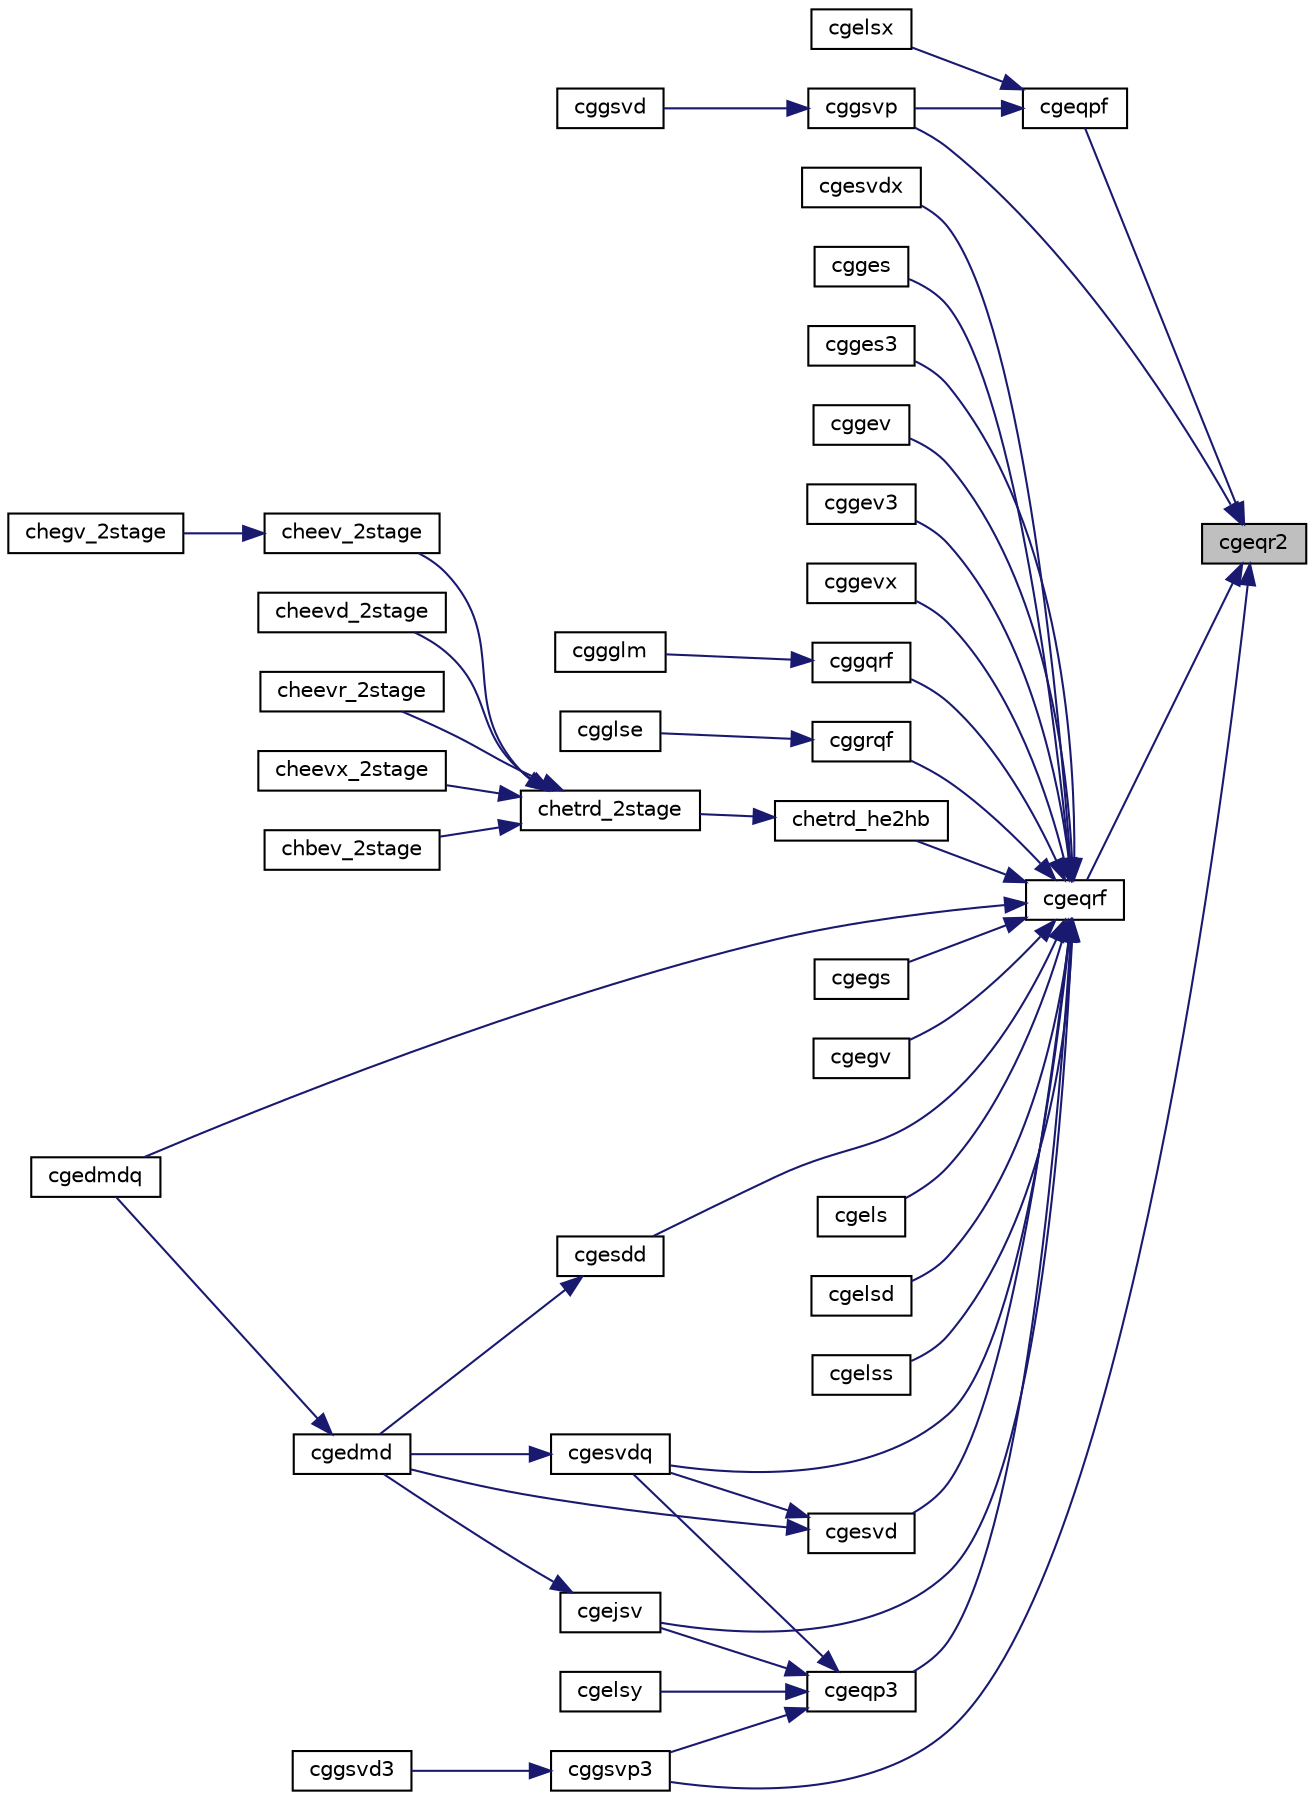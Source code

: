 digraph "cgeqr2"
{
 // LATEX_PDF_SIZE
  edge [fontname="Helvetica",fontsize="10",labelfontname="Helvetica",labelfontsize="10"];
  node [fontname="Helvetica",fontsize="10",shape=record];
  rankdir="RL";
  Node1 [label="cgeqr2",height=0.2,width=0.4,color="black", fillcolor="grey75", style="filled", fontcolor="black",tooltip="CGEQR2 computes the QR factorization of a general rectangular matrix using an unblocked algorithm."];
  Node1 -> Node2 [dir="back",color="midnightblue",fontsize="10",style="solid",fontname="Helvetica"];
  Node2 [label="cgeqpf",height=0.2,width=0.4,color="black", fillcolor="white", style="filled",URL="$cgeqpf_8f.html#ab3dc4404de0aff42eebca8b7bc8de6f3",tooltip="CGEQPF"];
  Node2 -> Node3 [dir="back",color="midnightblue",fontsize="10",style="solid",fontname="Helvetica"];
  Node3 [label="cgelsx",height=0.2,width=0.4,color="black", fillcolor="white", style="filled",URL="$cgelsx_8f.html#a3c220cf53bd0e63da90633205a6b1db2",tooltip="CGELSX solves overdetermined or underdetermined systems for GE matrices"];
  Node2 -> Node4 [dir="back",color="midnightblue",fontsize="10",style="solid",fontname="Helvetica"];
  Node4 [label="cggsvp",height=0.2,width=0.4,color="black", fillcolor="white", style="filled",URL="$cggsvp_8f.html#a4b549630343b55f63bdffaef2c3e18e2",tooltip="CGGSVP"];
  Node4 -> Node5 [dir="back",color="midnightblue",fontsize="10",style="solid",fontname="Helvetica"];
  Node5 [label="cggsvd",height=0.2,width=0.4,color="black", fillcolor="white", style="filled",URL="$cggsvd_8f.html#af6236f1d63e3f1e50b8a848ffae74e7b",tooltip="CGGSVD computes the singular value decomposition (SVD) for OTHER matrices"];
  Node1 -> Node6 [dir="back",color="midnightblue",fontsize="10",style="solid",fontname="Helvetica"];
  Node6 [label="cgeqrf",height=0.2,width=0.4,color="black", fillcolor="white", style="filled",URL="$cgeqrf_8f.html#a333680795e2818318a1c6f6d1a503722",tooltip="CGEQRF"];
  Node6 -> Node7 [dir="back",color="midnightblue",fontsize="10",style="solid",fontname="Helvetica"];
  Node7 [label="cgedmdq",height=0.2,width=0.4,color="black", fillcolor="white", style="filled",URL="$cgedmdq_8f90.html#a80108eada0975658d093e7bfd753b623",tooltip="CGEDMDQ computes the Dynamic Mode Decomposition (DMD) for a pair of data snapshot matrices."];
  Node6 -> Node8 [dir="back",color="midnightblue",fontsize="10",style="solid",fontname="Helvetica"];
  Node8 [label="cgegs",height=0.2,width=0.4,color="black", fillcolor="white", style="filled",URL="$cgegs_8f.html#a3b808d00232e0291ef72b774c371638b",tooltip="CGEGS computes the eigenvalues, Schur form, and, optionally, the left and or/right Schur vectors of a..."];
  Node6 -> Node9 [dir="back",color="midnightblue",fontsize="10",style="solid",fontname="Helvetica"];
  Node9 [label="cgegv",height=0.2,width=0.4,color="black", fillcolor="white", style="filled",URL="$cgegv_8f.html#a193cdd210dd5b0451503fddee82947e1",tooltip="CGEGV computes the eigenvalues and, optionally, the left and/or right eigenvectors of a complex matri..."];
  Node6 -> Node10 [dir="back",color="midnightblue",fontsize="10",style="solid",fontname="Helvetica"];
  Node10 [label="cgejsv",height=0.2,width=0.4,color="black", fillcolor="white", style="filled",URL="$cgejsv_8f.html#a180e586691d6b25d7abc45fc79670906",tooltip="CGEJSV"];
  Node10 -> Node11 [dir="back",color="midnightblue",fontsize="10",style="solid",fontname="Helvetica"];
  Node11 [label="cgedmd",height=0.2,width=0.4,color="black", fillcolor="white", style="filled",URL="$cgedmd_8f90.html#ae20a5be20e93752e6a0f2e85b78d5a96",tooltip="CGEDMD computes the Dynamic Mode Decomposition (DMD) for a pair of data snapshot matrices."];
  Node11 -> Node7 [dir="back",color="midnightblue",fontsize="10",style="solid",fontname="Helvetica"];
  Node6 -> Node12 [dir="back",color="midnightblue",fontsize="10",style="solid",fontname="Helvetica"];
  Node12 [label="cgels",height=0.2,width=0.4,color="black", fillcolor="white", style="filled",URL="$cgels_8f.html#a009f11bc846e7a02af4650924230c38c",tooltip="CGELS solves overdetermined or underdetermined systems for GE matrices"];
  Node6 -> Node13 [dir="back",color="midnightblue",fontsize="10",style="solid",fontname="Helvetica"];
  Node13 [label="cgelsd",height=0.2,width=0.4,color="black", fillcolor="white", style="filled",URL="$cgelsd_8f.html#abe955d518aa1f5fec04eb13fb9ee56c2",tooltip="CGELSD computes the minimum-norm solution to a linear least squares problem for GE matrices"];
  Node6 -> Node14 [dir="back",color="midnightblue",fontsize="10",style="solid",fontname="Helvetica"];
  Node14 [label="cgelss",height=0.2,width=0.4,color="black", fillcolor="white", style="filled",URL="$cgelss_8f.html#a104cdf5ce9195df46ace1749820a7d4a",tooltip="CGELSS solves overdetermined or underdetermined systems for GE matrices"];
  Node6 -> Node15 [dir="back",color="midnightblue",fontsize="10",style="solid",fontname="Helvetica"];
  Node15 [label="cgeqp3",height=0.2,width=0.4,color="black", fillcolor="white", style="filled",URL="$cgeqp3_8f.html#a3947eb2e884bf32f7380f22c501151e9",tooltip="CGEQP3"];
  Node15 -> Node10 [dir="back",color="midnightblue",fontsize="10",style="solid",fontname="Helvetica"];
  Node15 -> Node16 [dir="back",color="midnightblue",fontsize="10",style="solid",fontname="Helvetica"];
  Node16 [label="cgelsy",height=0.2,width=0.4,color="black", fillcolor="white", style="filled",URL="$cgelsy_8f.html#a9c3fdd95b68447e92700dffb218fc9db",tooltip="CGELSY solves overdetermined or underdetermined systems for GE matrices"];
  Node15 -> Node17 [dir="back",color="midnightblue",fontsize="10",style="solid",fontname="Helvetica"];
  Node17 [label="cgesvdq",height=0.2,width=0.4,color="black", fillcolor="white", style="filled",URL="$cgesvdq_8f.html#a8385f1a23cf2bd7014e67bf2bb284de3",tooltip="CGESVDQ computes the singular value decomposition (SVD) with a QR-Preconditioned QR SVD Method for GE..."];
  Node17 -> Node11 [dir="back",color="midnightblue",fontsize="10",style="solid",fontname="Helvetica"];
  Node15 -> Node18 [dir="back",color="midnightblue",fontsize="10",style="solid",fontname="Helvetica"];
  Node18 [label="cggsvp3",height=0.2,width=0.4,color="black", fillcolor="white", style="filled",URL="$cggsvp3_8f.html#a92b4f0ed1816bbcba4d325fe96af9fe3",tooltip="CGGSVP3"];
  Node18 -> Node19 [dir="back",color="midnightblue",fontsize="10",style="solid",fontname="Helvetica"];
  Node19 [label="cggsvd3",height=0.2,width=0.4,color="black", fillcolor="white", style="filled",URL="$cggsvd3_8f.html#a4a0b3645486e909b7f3d2bebec2efe3c",tooltip="CGGSVD3 computes the singular value decomposition (SVD) for OTHER matrices"];
  Node6 -> Node20 [dir="back",color="midnightblue",fontsize="10",style="solid",fontname="Helvetica"];
  Node20 [label="cgesdd",height=0.2,width=0.4,color="black", fillcolor="white", style="filled",URL="$cgesdd_8f.html#a609f3fc4da34716dd2bcd985924d20bd",tooltip="CGESDD"];
  Node20 -> Node11 [dir="back",color="midnightblue",fontsize="10",style="solid",fontname="Helvetica"];
  Node6 -> Node21 [dir="back",color="midnightblue",fontsize="10",style="solid",fontname="Helvetica"];
  Node21 [label="cgesvd",height=0.2,width=0.4,color="black", fillcolor="white", style="filled",URL="$cgesvd_8f.html#a0ed22d535ec7d84e8bf4f2f885df8c5c",tooltip="CGESVD computes the singular value decomposition (SVD) for GE matrices"];
  Node21 -> Node11 [dir="back",color="midnightblue",fontsize="10",style="solid",fontname="Helvetica"];
  Node21 -> Node17 [dir="back",color="midnightblue",fontsize="10",style="solid",fontname="Helvetica"];
  Node6 -> Node17 [dir="back",color="midnightblue",fontsize="10",style="solid",fontname="Helvetica"];
  Node6 -> Node22 [dir="back",color="midnightblue",fontsize="10",style="solid",fontname="Helvetica"];
  Node22 [label="cgesvdx",height=0.2,width=0.4,color="black", fillcolor="white", style="filled",URL="$cgesvdx_8f.html#a97f13f2c54e078344d3f9f20ac24c8be",tooltip="CGESVDX computes the singular value decomposition (SVD) for GE matrices"];
  Node6 -> Node23 [dir="back",color="midnightblue",fontsize="10",style="solid",fontname="Helvetica"];
  Node23 [label="cgges",height=0.2,width=0.4,color="black", fillcolor="white", style="filled",URL="$cgges_8f.html#aead5d7a4df1e51d7f25d9540acc596e8",tooltip="CGGES computes the eigenvalues, the Schur form, and, optionally, the matrix of Schur vectors for GE m..."];
  Node6 -> Node24 [dir="back",color="midnightblue",fontsize="10",style="solid",fontname="Helvetica"];
  Node24 [label="cgges3",height=0.2,width=0.4,color="black", fillcolor="white", style="filled",URL="$cgges3_8f.html#a3dc709a1dd02201ad3cf186a12f518b7",tooltip="CGGES3 computes the eigenvalues, the Schur form, and, optionally, the matrix of Schur vectors for GE ..."];
  Node6 -> Node25 [dir="back",color="midnightblue",fontsize="10",style="solid",fontname="Helvetica"];
  Node25 [label="cggev",height=0.2,width=0.4,color="black", fillcolor="white", style="filled",URL="$cggev_8f.html#a791495feb4709cb91cf39a996a5e3f5a",tooltip="CGGEV computes the eigenvalues and, optionally, the left and/or right eigenvectors for GE matrices"];
  Node6 -> Node26 [dir="back",color="midnightblue",fontsize="10",style="solid",fontname="Helvetica"];
  Node26 [label="cggev3",height=0.2,width=0.4,color="black", fillcolor="white", style="filled",URL="$cggev3_8f.html#a2ed47545cc304bb0d7d5d50db826442a",tooltip="CGGEV3 computes the eigenvalues and, optionally, the left and/or right eigenvectors for GE matrices (..."];
  Node6 -> Node27 [dir="back",color="midnightblue",fontsize="10",style="solid",fontname="Helvetica"];
  Node27 [label="cggevx",height=0.2,width=0.4,color="black", fillcolor="white", style="filled",URL="$cggevx_8f.html#ad681a6edd407ef1e9ac9b6ee92ddbee3",tooltip="CGGEVX computes the eigenvalues and, optionally, the left and/or right eigenvectors for GE matrices"];
  Node6 -> Node28 [dir="back",color="midnightblue",fontsize="10",style="solid",fontname="Helvetica"];
  Node28 [label="cggqrf",height=0.2,width=0.4,color="black", fillcolor="white", style="filled",URL="$cggqrf_8f.html#af9a75af9f0c4997661d3f8e1bc048cbd",tooltip="CGGQRF"];
  Node28 -> Node29 [dir="back",color="midnightblue",fontsize="10",style="solid",fontname="Helvetica"];
  Node29 [label="cggglm",height=0.2,width=0.4,color="black", fillcolor="white", style="filled",URL="$cggglm_8f.html#a4be128ffc05552459683f0aade5a7937",tooltip="CGGGLM"];
  Node6 -> Node30 [dir="back",color="midnightblue",fontsize="10",style="solid",fontname="Helvetica"];
  Node30 [label="cggrqf",height=0.2,width=0.4,color="black", fillcolor="white", style="filled",URL="$cggrqf_8f.html#a36a02371bb9db8ff1beb80be6d9c41d8",tooltip="CGGRQF"];
  Node30 -> Node31 [dir="back",color="midnightblue",fontsize="10",style="solid",fontname="Helvetica"];
  Node31 [label="cgglse",height=0.2,width=0.4,color="black", fillcolor="white", style="filled",URL="$cgglse_8f.html#a28e4e4fece23da5ddc449699822e5d77",tooltip="CGGLSE solves overdetermined or underdetermined systems for OTHER matrices"];
  Node6 -> Node32 [dir="back",color="midnightblue",fontsize="10",style="solid",fontname="Helvetica"];
  Node32 [label="chetrd_he2hb",height=0.2,width=0.4,color="black", fillcolor="white", style="filled",URL="$chetrd__he2hb_8f.html#ad8c7862093b3ac5727a6e2a3b1df1b73",tooltip="CHETRD_HE2HB"];
  Node32 -> Node33 [dir="back",color="midnightblue",fontsize="10",style="solid",fontname="Helvetica"];
  Node33 [label="chetrd_2stage",height=0.2,width=0.4,color="black", fillcolor="white", style="filled",URL="$chetrd__2stage_8f.html#af3e33440fb683b215f6c2569869d6965",tooltip="CHETRD_2STAGE"];
  Node33 -> Node34 [dir="back",color="midnightblue",fontsize="10",style="solid",fontname="Helvetica"];
  Node34 [label="chbev_2stage",height=0.2,width=0.4,color="black", fillcolor="white", style="filled",URL="$chbev__2stage_8f.html#a4ef30f4426bc3e5e88d1c833b53aeadc",tooltip="CHBEV_2STAGE computes the eigenvalues and, optionally, the left and/or right eigenvectors for OTHER m..."];
  Node33 -> Node35 [dir="back",color="midnightblue",fontsize="10",style="solid",fontname="Helvetica"];
  Node35 [label="cheev_2stage",height=0.2,width=0.4,color="black", fillcolor="white", style="filled",URL="$cheev__2stage_8f.html#af52d306acb40ea108aa4b06bb0fbae43",tooltip="CHEEV_2STAGE computes the eigenvalues and, optionally, the left and/or right eigenvectors for HE matr..."];
  Node35 -> Node36 [dir="back",color="midnightblue",fontsize="10",style="solid",fontname="Helvetica"];
  Node36 [label="chegv_2stage",height=0.2,width=0.4,color="black", fillcolor="white", style="filled",URL="$chegv__2stage_8f.html#a7027121a5599a07ebab2a56100f05f32",tooltip="CHEGV_2STAGE"];
  Node33 -> Node37 [dir="back",color="midnightblue",fontsize="10",style="solid",fontname="Helvetica"];
  Node37 [label="cheevd_2stage",height=0.2,width=0.4,color="black", fillcolor="white", style="filled",URL="$cheevd__2stage_8f.html#a7d77c89933d557e7131ebb6474e2a3c0",tooltip="CHEEVD_2STAGE computes the eigenvalues and, optionally, the left and/or right eigenvectors for HE mat..."];
  Node33 -> Node38 [dir="back",color="midnightblue",fontsize="10",style="solid",fontname="Helvetica"];
  Node38 [label="cheevr_2stage",height=0.2,width=0.4,color="black", fillcolor="white", style="filled",URL="$cheevr__2stage_8f.html#a378c442e3a5e9ef21a80e3c26c5b4050",tooltip="CHEEVR_2STAGE computes the eigenvalues and, optionally, the left and/or right eigenvectors for HE mat..."];
  Node33 -> Node39 [dir="back",color="midnightblue",fontsize="10",style="solid",fontname="Helvetica"];
  Node39 [label="cheevx_2stage",height=0.2,width=0.4,color="black", fillcolor="white", style="filled",URL="$cheevx__2stage_8f.html#a1279b26b80d88a050ab7b88b7f578b09",tooltip="CHEEVX_2STAGE computes the eigenvalues and, optionally, the left and/or right eigenvectors for HE mat..."];
  Node1 -> Node4 [dir="back",color="midnightblue",fontsize="10",style="solid",fontname="Helvetica"];
  Node1 -> Node18 [dir="back",color="midnightblue",fontsize="10",style="solid",fontname="Helvetica"];
}
